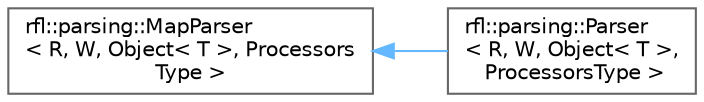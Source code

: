 digraph "类继承关系图"
{
 // LATEX_PDF_SIZE
  bgcolor="transparent";
  edge [fontname=Helvetica,fontsize=10,labelfontname=Helvetica,labelfontsize=10];
  node [fontname=Helvetica,fontsize=10,shape=box,height=0.2,width=0.4];
  rankdir="LR";
  Node0 [id="Node000000",label="rfl::parsing::MapParser\l\< R, W, Object\< T \>, Processors\lType \>",height=0.2,width=0.4,color="grey40", fillcolor="white", style="filled",URL="$structrfl_1_1parsing_1_1_map_parser.html",tooltip=" "];
  Node0 -> Node1 [id="edge5835_Node000000_Node000001",dir="back",color="steelblue1",style="solid",tooltip=" "];
  Node1 [id="Node000001",label="rfl::parsing::Parser\l\< R, W, Object\< T \>,\l ProcessorsType \>",height=0.2,width=0.4,color="grey40", fillcolor="white", style="filled",URL="$structrfl_1_1parsing_1_1_parser_3_01_r_00_01_w_00_01_object_3_01_t_01_4_00_01_processors_type_01_4.html",tooltip=" "];
}
